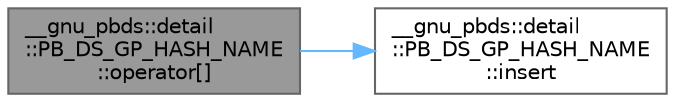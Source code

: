 digraph "__gnu_pbds::detail::PB_DS_GP_HASH_NAME::operator[]"
{
 // LATEX_PDF_SIZE
  bgcolor="transparent";
  edge [fontname=Helvetica,fontsize=10,labelfontname=Helvetica,labelfontsize=10];
  node [fontname=Helvetica,fontsize=10,shape=box,height=0.2,width=0.4];
  rankdir="LR";
  Node1 [id="Node000001",label="__gnu_pbds::detail\l::PB_DS_GP_HASH_NAME\l::operator[]",height=0.2,width=0.4,color="gray40", fillcolor="grey60", style="filled", fontcolor="black",tooltip=" "];
  Node1 -> Node2 [id="edge3_Node000001_Node000002",color="steelblue1",style="solid",tooltip=" "];
  Node2 [id="Node000002",label="__gnu_pbds::detail\l::PB_DS_GP_HASH_NAME\l::insert",height=0.2,width=0.4,color="grey40", fillcolor="white", style="filled",URL="$class____gnu__pbds_1_1detail_1_1_p_b___d_s___g_p___h_a_s_h___n_a_m_e.html#a2eff84d5b6ace1282b89b898e5f1da39",tooltip=" "];
}

